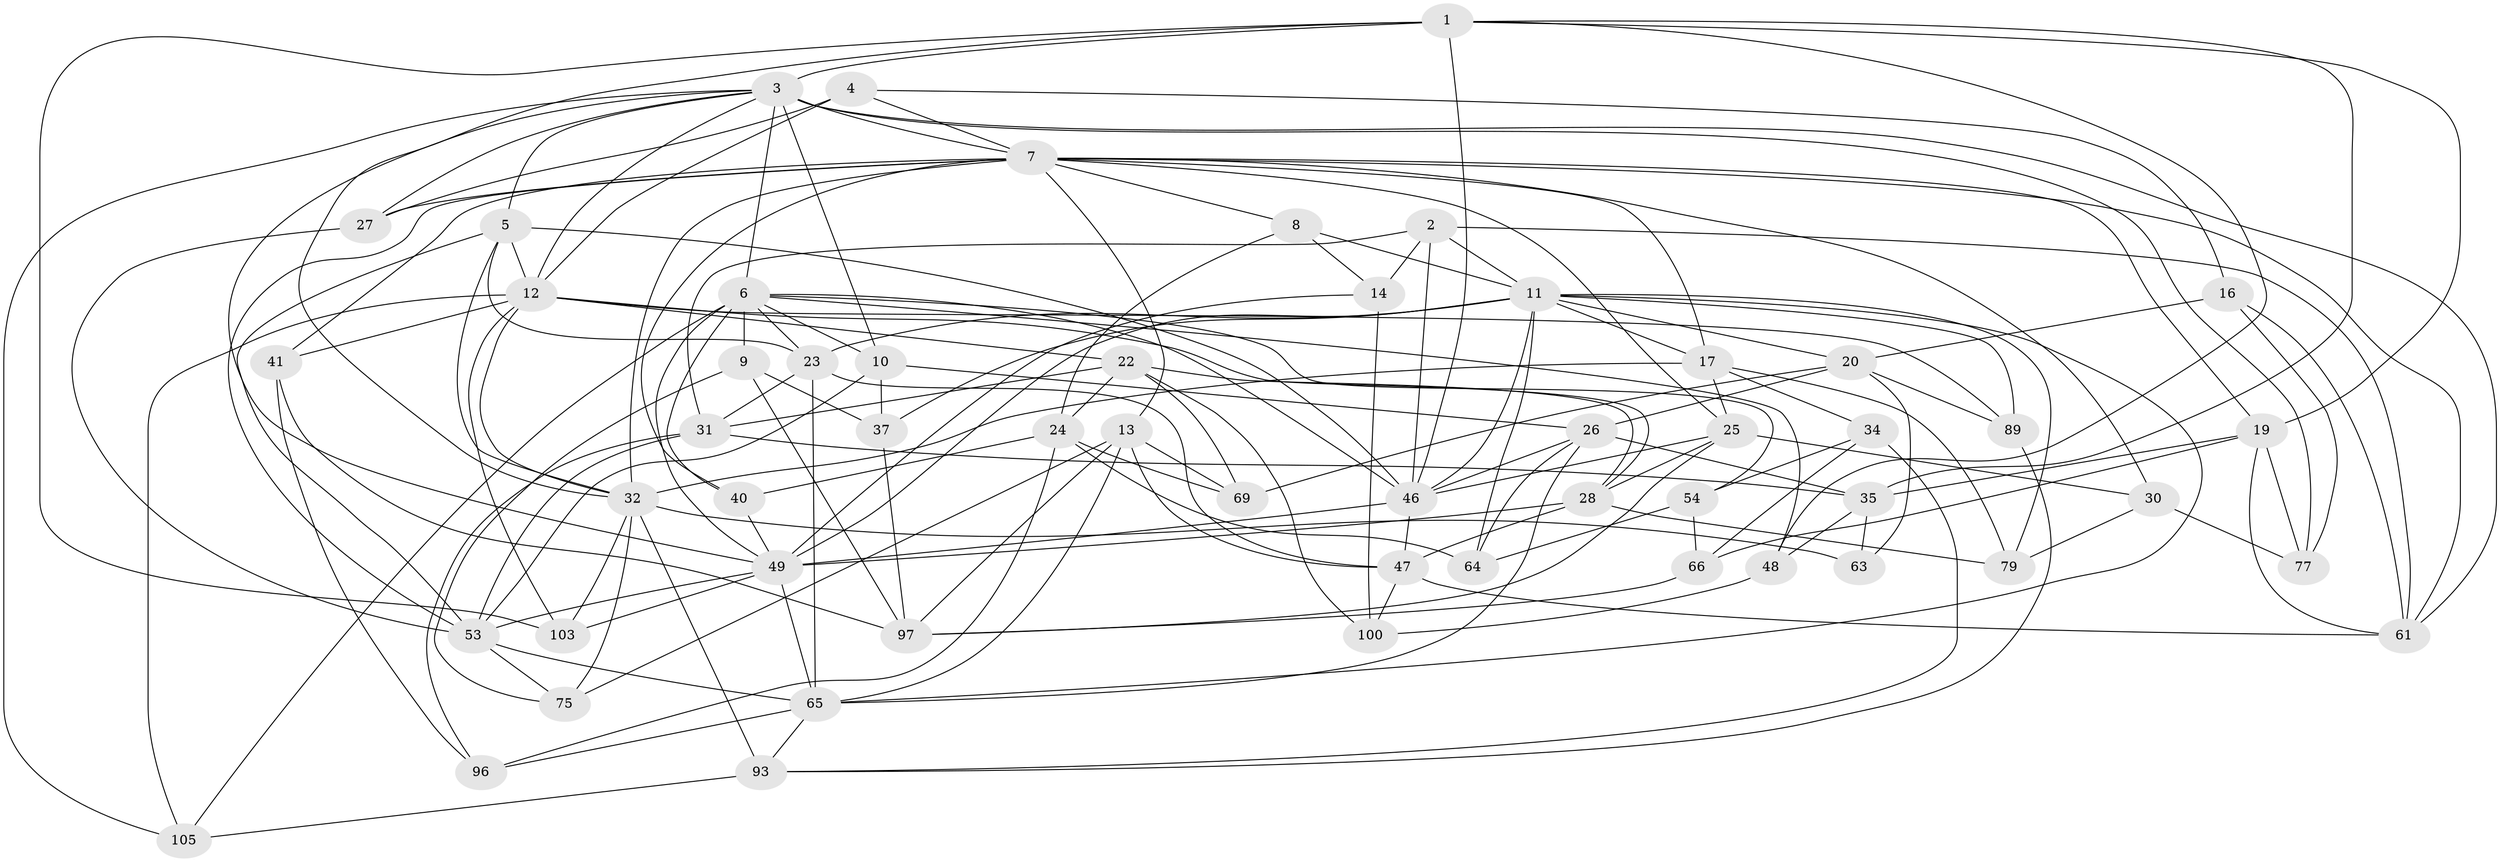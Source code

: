 // original degree distribution, {4: 1.0}
// Generated by graph-tools (version 1.1) at 2025/16/03/09/25 04:16:29]
// undirected, 55 vertices, 159 edges
graph export_dot {
graph [start="1"]
  node [color=gray90,style=filled];
  1 [super="+15+109"];
  2 [super="+90"];
  3 [super="+51+71+18+85"];
  4;
  5 [super="+62"];
  6 [super="+82"];
  7 [super="+21+91"];
  8;
  9;
  10 [super="+98"];
  11 [super="+50+95+60"];
  12 [super="+72+44"];
  13 [super="+36"];
  14;
  16;
  17 [super="+55"];
  19 [super="+56"];
  20 [super="+29"];
  22 [super="+107"];
  23 [super="+86"];
  24 [super="+58"];
  25 [super="+83"];
  26 [super="+76"];
  27;
  28 [super="+43"];
  30;
  31 [super="+42"];
  32 [super="+33+45+73"];
  34;
  35 [super="+39"];
  37;
  40;
  41;
  46 [super="+70+68"];
  47 [super="+57"];
  48;
  49 [super="+78+67"];
  53 [super="+59"];
  54;
  61 [super="+101"];
  63;
  64;
  65 [super="+88+87"];
  66;
  69;
  75;
  77;
  79;
  89;
  93 [super="+99"];
  96;
  97 [super="+102"];
  100;
  103;
  105;
  1 -- 103;
  1 -- 3;
  1 -- 19;
  1 -- 35;
  1 -- 48;
  1 -- 32 [weight=2];
  1 -- 46;
  2 -- 14;
  2 -- 31;
  2 -- 11;
  2 -- 61;
  2 -- 46 [weight=2];
  3 -- 27;
  3 -- 61;
  3 -- 5;
  3 -- 105;
  3 -- 10 [weight=2];
  3 -- 6;
  3 -- 77;
  3 -- 49;
  3 -- 12;
  3 -- 7;
  4 -- 16;
  4 -- 27;
  4 -- 7;
  4 -- 12;
  5 -- 23;
  5 -- 46;
  5 -- 32;
  5 -- 53;
  5 -- 12;
  6 -- 23;
  6 -- 49;
  6 -- 48;
  6 -- 105;
  6 -- 54;
  6 -- 40;
  6 -- 9;
  6 -- 10;
  6 -- 46;
  7 -- 27;
  7 -- 41;
  7 -- 32;
  7 -- 17;
  7 -- 40;
  7 -- 13;
  7 -- 30;
  7 -- 19;
  7 -- 53;
  7 -- 8;
  7 -- 25;
  7 -- 61;
  8 -- 24;
  8 -- 14;
  8 -- 11;
  9 -- 75;
  9 -- 37;
  9 -- 97;
  10 -- 53;
  10 -- 26;
  10 -- 37;
  11 -- 64;
  11 -- 89;
  11 -- 49;
  11 -- 17;
  11 -- 46;
  11 -- 37;
  11 -- 23;
  11 -- 79;
  11 -- 20;
  11 -- 65;
  12 -- 41;
  12 -- 105;
  12 -- 28;
  12 -- 32;
  12 -- 22;
  12 -- 103;
  12 -- 89;
  13 -- 75;
  13 -- 65;
  13 -- 97;
  13 -- 69;
  13 -- 47;
  14 -- 100;
  14 -- 49;
  16 -- 20;
  16 -- 77;
  16 -- 61;
  17 -- 25;
  17 -- 32;
  17 -- 34;
  17 -- 79;
  19 -- 66;
  19 -- 35;
  19 -- 77;
  19 -- 61;
  20 -- 69;
  20 -- 89;
  20 -- 26;
  20 -- 63;
  22 -- 31;
  22 -- 100;
  22 -- 24;
  22 -- 28;
  22 -- 69;
  23 -- 31;
  23 -- 47;
  23 -- 65;
  24 -- 69;
  24 -- 40;
  24 -- 64;
  24 -- 96;
  25 -- 30;
  25 -- 97;
  25 -- 28;
  25 -- 46;
  26 -- 46;
  26 -- 64;
  26 -- 35;
  26 -- 65;
  27 -- 53;
  28 -- 49;
  28 -- 47;
  28 -- 79;
  30 -- 79;
  30 -- 77;
  31 -- 53;
  31 -- 96;
  31 -- 35;
  32 -- 75;
  32 -- 93 [weight=2];
  32 -- 63 [weight=2];
  32 -- 103;
  34 -- 66;
  34 -- 93;
  34 -- 54;
  35 -- 48;
  35 -- 63;
  37 -- 97;
  40 -- 49;
  41 -- 97;
  41 -- 96;
  46 -- 47;
  46 -- 49;
  47 -- 100;
  47 -- 61;
  48 -- 100;
  49 -- 103;
  49 -- 53;
  49 -- 65;
  53 -- 75;
  53 -- 65;
  54 -- 66;
  54 -- 64;
  65 -- 93;
  65 -- 96;
  66 -- 97;
  89 -- 93;
  93 -- 105;
}
